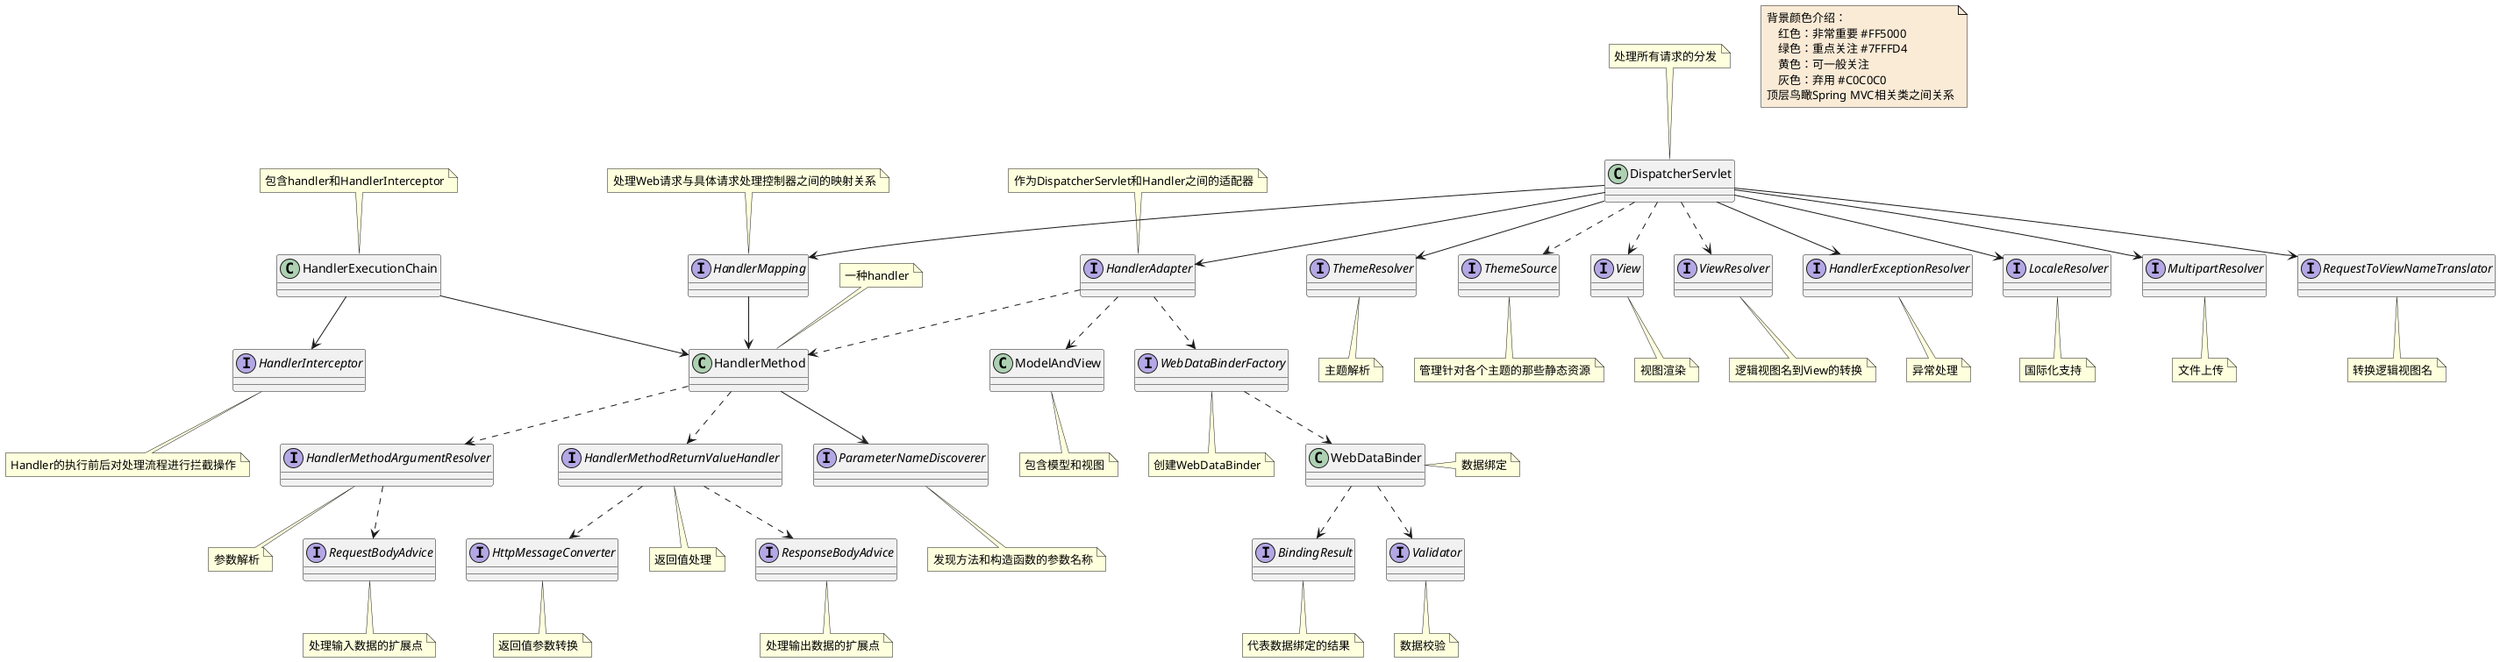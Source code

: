 @startuml

note  as N1 #FAEBD7
    背景颜色介绍：
        红色：非常重要 #FF5000
        绿色：重点关注 #7FFFD4
        黄色：可一般关注
        灰色：弃用 #C0C0C0
    顶层鸟瞰Spring MVC相关类之间关系
end note

interface BindingResult
note bottom :代表数据绑定的结果


class DispatcherServlet
note top : 处理所有请求的分发

interface HandlerAdapter
note top : 作为DispatcherServlet和Handler之间的适配器

class HandlerExecutionChain
note top : 包含handler和HandlerInterceptor

interface HandlerExceptionResolver
note bottom : 异常处理


interface HandlerInterceptor
note bottom : Handler的执行前后对处理流程进行拦截操作

interface HandlerMapping
note top : 处理Web请求与具体请求处理控制器之间的映射关系

class HandlerMethod
note top : 一种handler

interface HandlerMethodArgumentResolver
note bottom : 参数解析

interface HttpMessageConverter
note bottom : 返回值参数转换

interface HandlerMethodReturnValueHandler
note bottom : 返回值处理

interface LocaleResolver
note bottom : 国际化支持

class ModelAndView
note bottom : 包含模型和视图

interface MultipartResolver
note bottom : 文件上传

interface ParameterNameDiscoverer
note bottom :发现方法和构造函数的参数名称

interface RequestBodyAdvice
note bottom :处理输入数据的扩展点
interface ResponseBodyAdvice
note bottom :处理输出数据的扩展点

interface RequestToViewNameTranslator
note bottom :转换逻辑视图名

interface ThemeResolver
note bottom : 主题解析

interface ThemeSource
note bottom : 管理针对各个主题的那些静态资源

interface Validator
note bottom : 数据校验

interface View
note bottom :  视图渲染

interface ViewResolver
note bottom : 逻辑视图名到View的转换


interface WebDataBinderFactory
note bottom : 创建WebDataBinder

class WebDataBinder
note right : 数据绑定


DispatcherServlet --> HandlerAdapter
DispatcherServlet --> HandlerMapping
DispatcherServlet --> HandlerExceptionResolver
DispatcherServlet --> LocaleResolver
DispatcherServlet --> MultipartResolver
DispatcherServlet --> RequestToViewNameTranslator
DispatcherServlet --> ThemeResolver
DispatcherServlet ..> ThemeSource
DispatcherServlet ..> View
DispatcherServlet ..> ViewResolver



HandlerAdapter ..> HandlerMethod
HandlerAdapter ..> ModelAndView
HandlerAdapter ..> WebDataBinderFactory

HandlerExecutionChain --> HandlerInterceptor
HandlerExecutionChain --> HandlerMethod


HandlerMapping --> HandlerMethod

HandlerMethod ..> HandlerMethodArgumentResolver
HandlerMethod ..> HandlerMethodReturnValueHandler
HandlerMethod --> ParameterNameDiscoverer

HandlerMethodArgumentResolver ..> RequestBodyAdvice

HandlerMethodReturnValueHandler ..> HttpMessageConverter
HandlerMethodReturnValueHandler ..> ResponseBodyAdvice

WebDataBinder ..> Validator
WebDataBinder ..> BindingResult

WebDataBinderFactory ..> WebDataBinder

@enduml